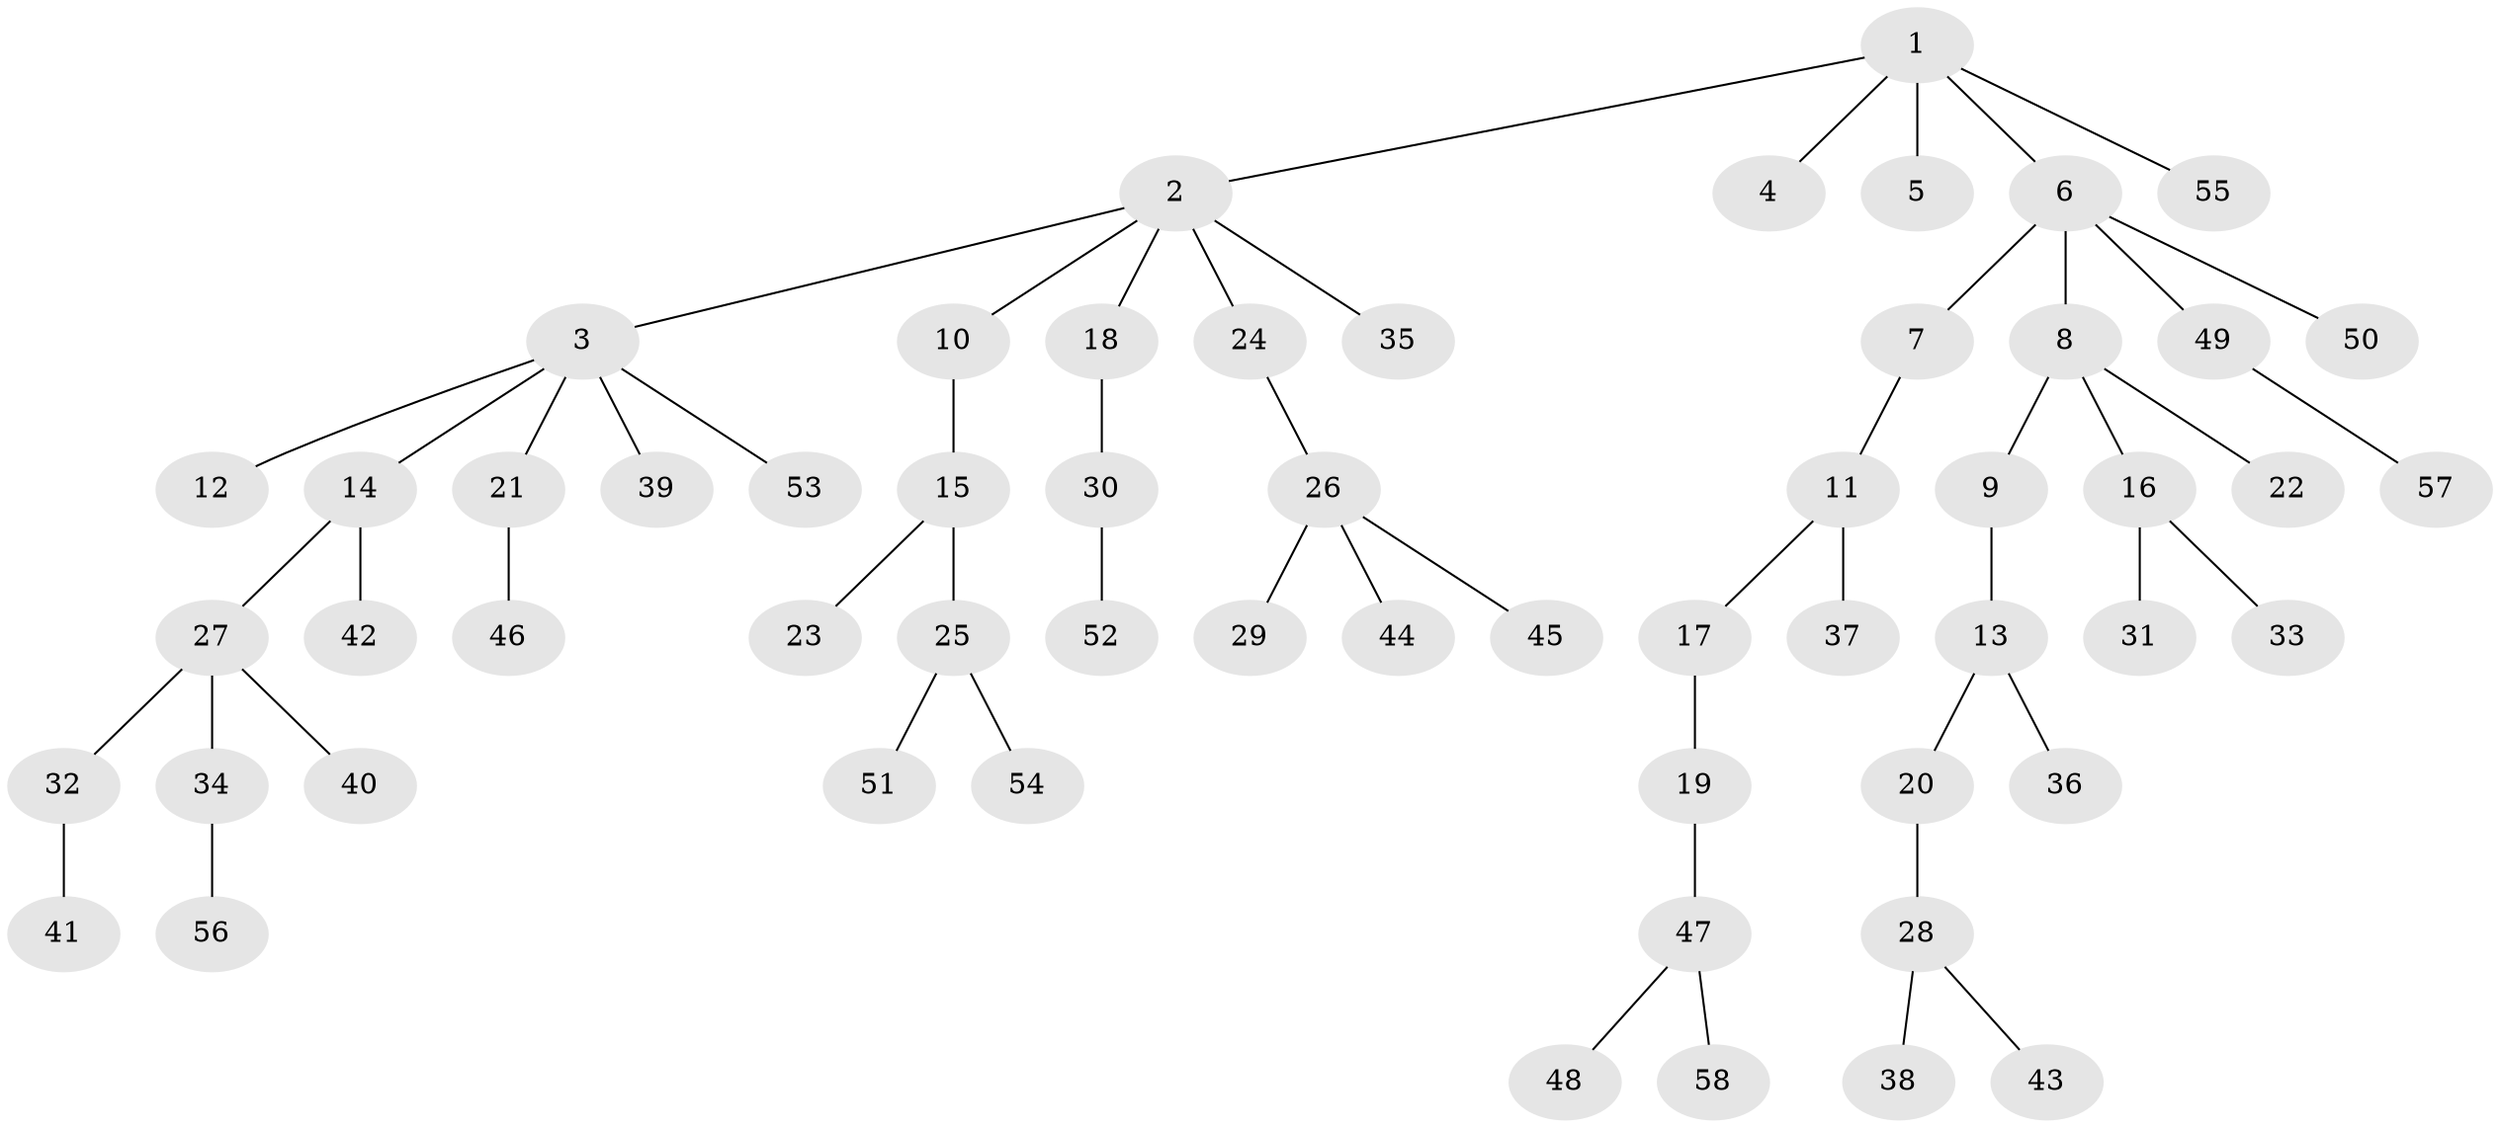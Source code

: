 // Generated by graph-tools (version 1.1) at 2025/53/03/09/25 04:53:35]
// undirected, 58 vertices, 57 edges
graph export_dot {
graph [start="1"]
  node [color=gray90,style=filled];
  1;
  2;
  3;
  4;
  5;
  6;
  7;
  8;
  9;
  10;
  11;
  12;
  13;
  14;
  15;
  16;
  17;
  18;
  19;
  20;
  21;
  22;
  23;
  24;
  25;
  26;
  27;
  28;
  29;
  30;
  31;
  32;
  33;
  34;
  35;
  36;
  37;
  38;
  39;
  40;
  41;
  42;
  43;
  44;
  45;
  46;
  47;
  48;
  49;
  50;
  51;
  52;
  53;
  54;
  55;
  56;
  57;
  58;
  1 -- 2;
  1 -- 4;
  1 -- 5;
  1 -- 6;
  1 -- 55;
  2 -- 3;
  2 -- 10;
  2 -- 18;
  2 -- 24;
  2 -- 35;
  3 -- 12;
  3 -- 14;
  3 -- 21;
  3 -- 39;
  3 -- 53;
  6 -- 7;
  6 -- 8;
  6 -- 49;
  6 -- 50;
  7 -- 11;
  8 -- 9;
  8 -- 16;
  8 -- 22;
  9 -- 13;
  10 -- 15;
  11 -- 17;
  11 -- 37;
  13 -- 20;
  13 -- 36;
  14 -- 27;
  14 -- 42;
  15 -- 23;
  15 -- 25;
  16 -- 31;
  16 -- 33;
  17 -- 19;
  18 -- 30;
  19 -- 47;
  20 -- 28;
  21 -- 46;
  24 -- 26;
  25 -- 51;
  25 -- 54;
  26 -- 29;
  26 -- 44;
  26 -- 45;
  27 -- 32;
  27 -- 34;
  27 -- 40;
  28 -- 38;
  28 -- 43;
  30 -- 52;
  32 -- 41;
  34 -- 56;
  47 -- 48;
  47 -- 58;
  49 -- 57;
}
